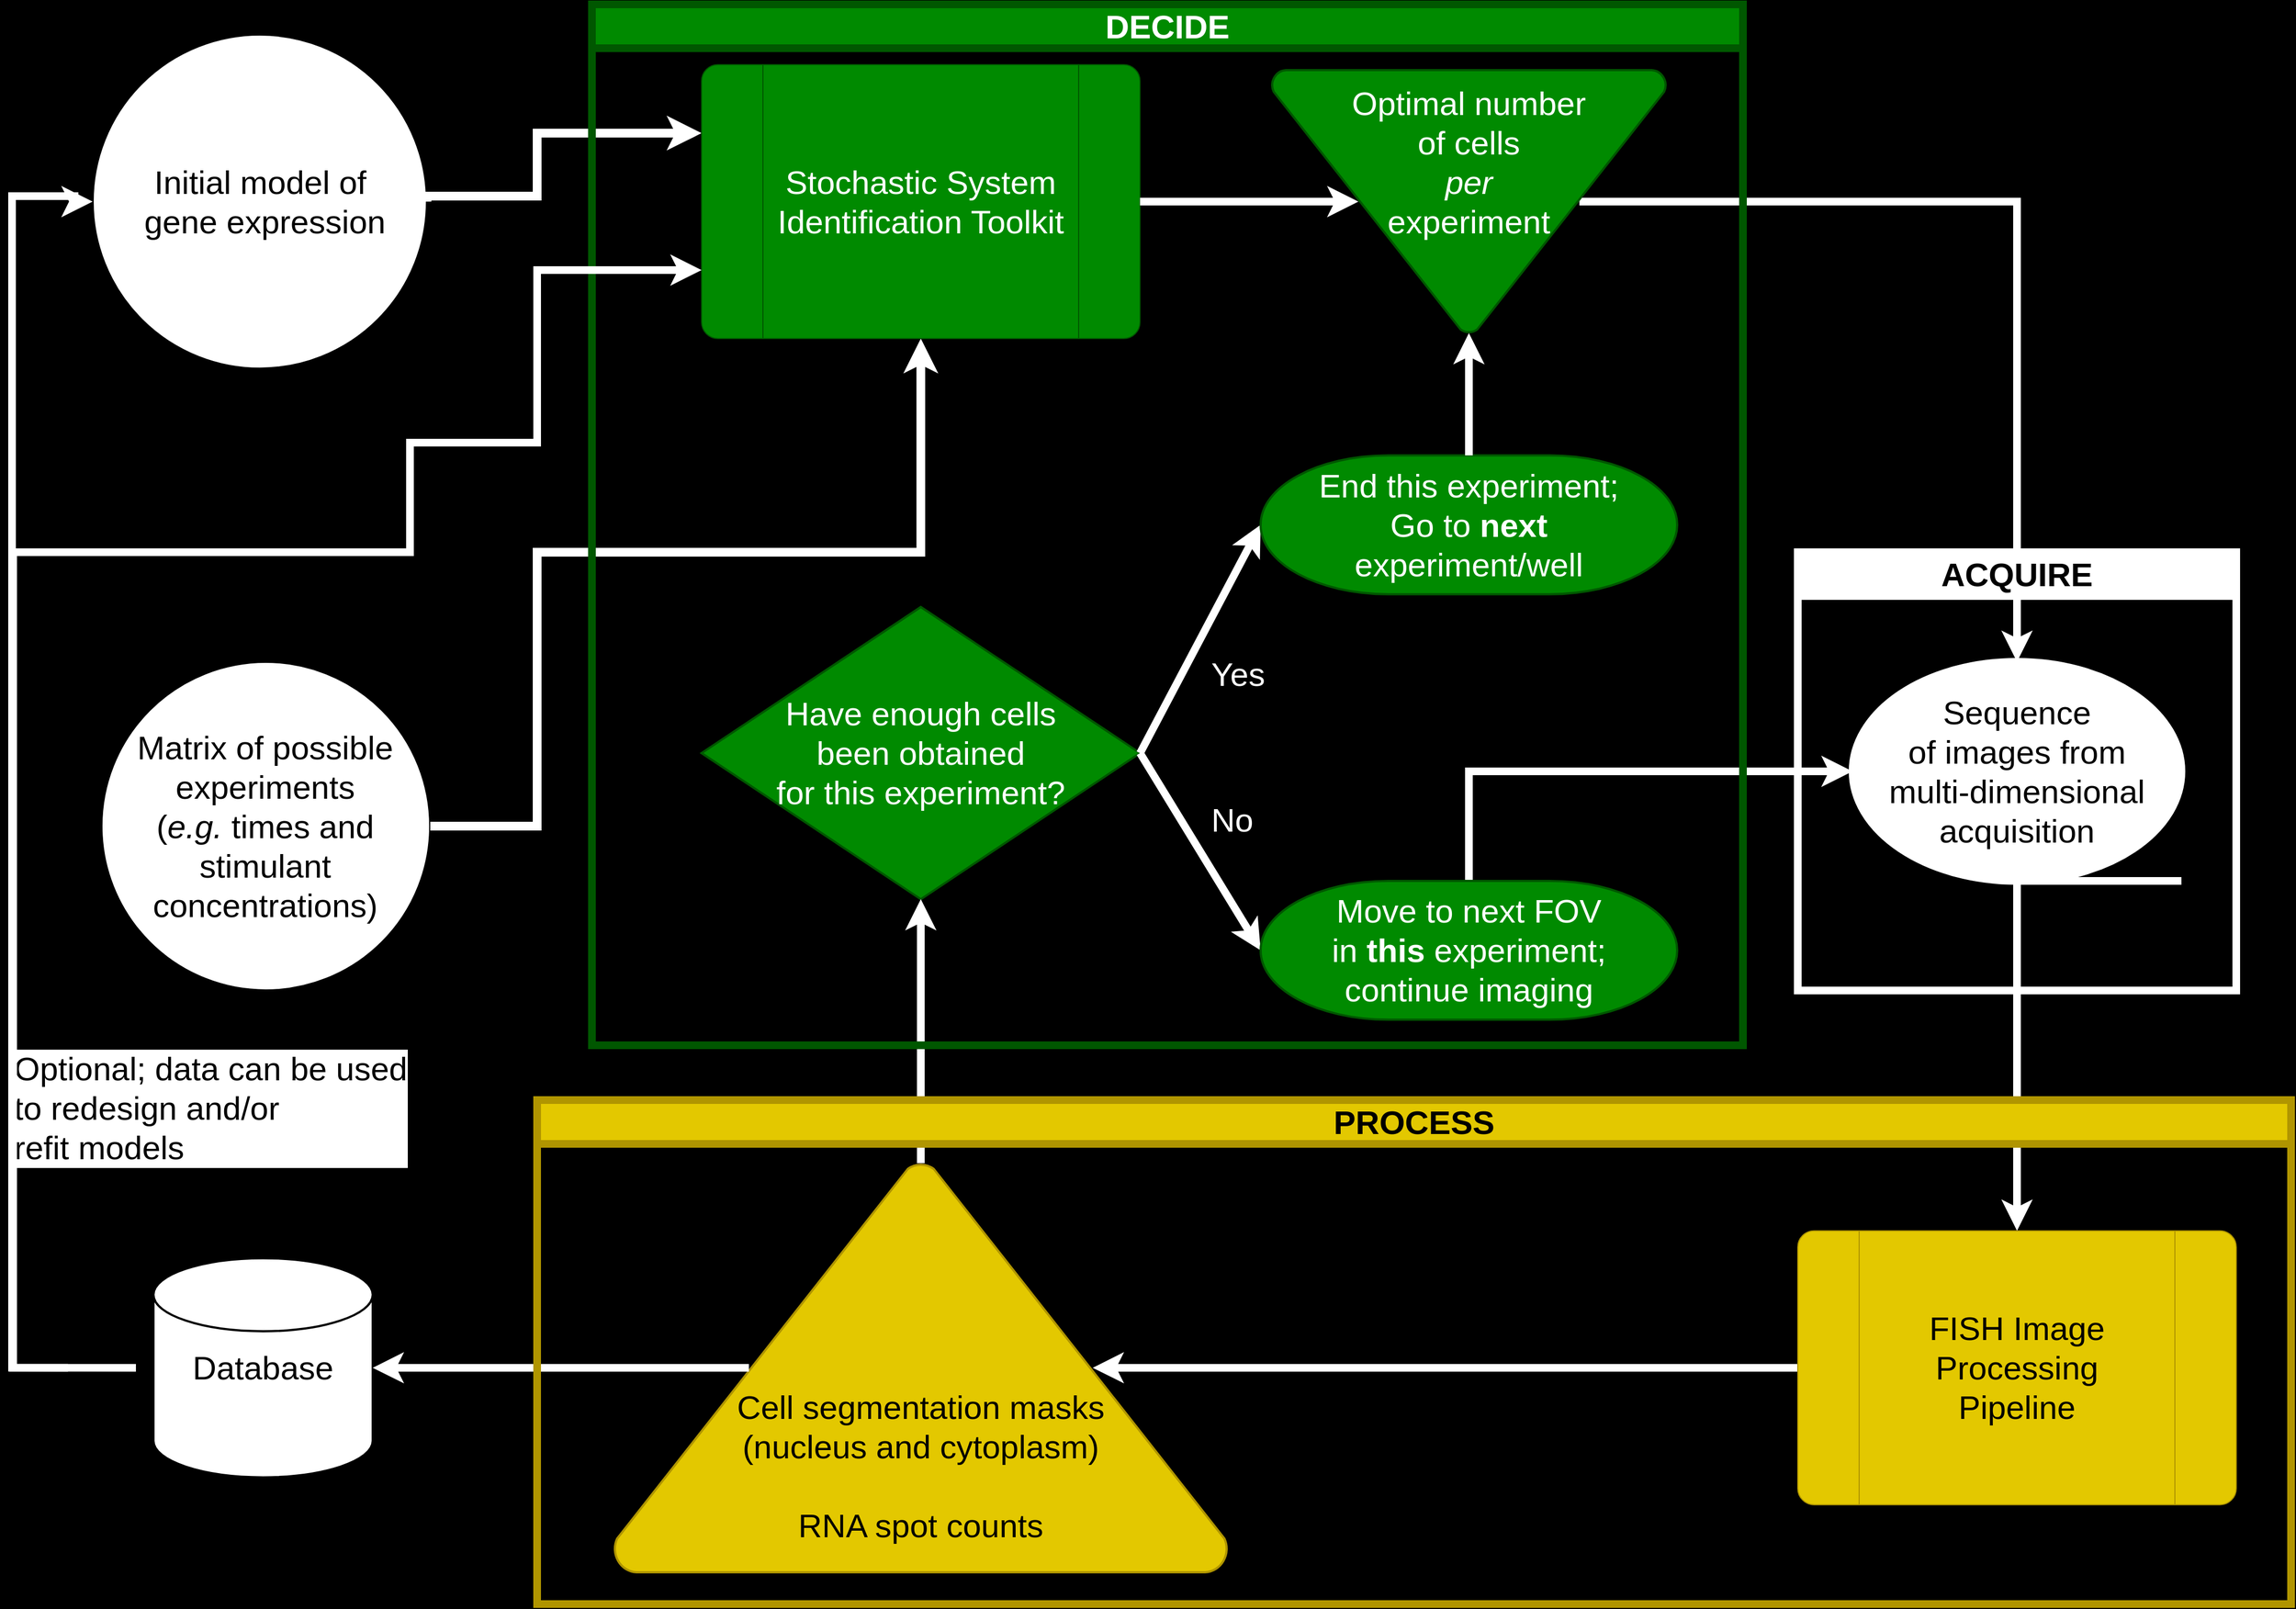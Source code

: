 <mxfile version="22.0.0" type="device">
  <diagram name="Automation" id="t5MYdI0S9n1YzREQCLCV">
    <mxGraphModel dx="2469" dy="1451" grid="1" gridSize="100" guides="1" tooltips="1" connect="1" arrows="1" fold="1" page="1" pageScale="1" pageWidth="1100" pageHeight="850" background="#000000" math="0" shadow="0">
      <root>
        <mxCell id="0" />
        <mxCell id="1" parent="0" />
        <mxCell id="kr50pZpekgrdNaSUegvy-1" value="Have enough cells&lt;br&gt;been obtained&lt;br style=&quot;font-size: 30px;&quot;&gt;for this experiment?" style="strokeWidth=2;html=1;shape=mxgraph.flowchart.decision;whiteSpace=wrap;fontSize=30;aspect=fixed;fillColor=#008a00;fontColor=#ffffff;strokeColor=#005700;" vertex="1" parent="1">
          <mxGeometry x="650" y="650" width="400" height="266.66" as="geometry" />
        </mxCell>
        <mxCell id="kr50pZpekgrdNaSUegvy-2" value="Database" style="strokeWidth=2;html=1;shape=mxgraph.flowchart.database;whiteSpace=wrap;fontSize=30;" vertex="1" parent="1">
          <mxGeometry x="150" y="1244.32" width="200" height="200" as="geometry" />
        </mxCell>
        <mxCell id="kr50pZpekgrdNaSUegvy-3" value="Matrix of possible&lt;br style=&quot;font-size: 30px;&quot;&gt;experiments (&lt;i style=&quot;font-size: 30px;&quot;&gt;e.g.&lt;/i&gt;&amp;nbsp;times and&lt;br style=&quot;font-size: 30px;&quot;&gt;stimulant concentrations)" style="strokeWidth=2;html=1;shape=mxgraph.flowchart.start_1;whiteSpace=wrap;fontSize=30;" vertex="1" parent="1">
          <mxGeometry x="102.49" y="700" width="300" height="300" as="geometry" />
        </mxCell>
        <mxCell id="kr50pZpekgrdNaSUegvy-6" value="&lt;br style=&quot;font-size: 30px;&quot;&gt;&lt;br style=&quot;font-size: 30px;&quot;&gt;&lt;br style=&quot;font-size: 30px;&quot;&gt;&lt;br style=&quot;font-size: 30px;&quot;&gt;&lt;br style=&quot;font-size: 30px;&quot;&gt;&lt;span style=&quot;color: rgb(0, 0, 0); font-family: Helvetica; font-size: 30px; font-style: normal; font-variant-ligatures: normal; font-variant-caps: normal; font-weight: 400; letter-spacing: normal; orphans: 2; text-align: center; text-indent: 0px; text-transform: none; widows: 2; word-spacing: 0px; -webkit-text-stroke-width: 0px; text-decoration-thickness: initial; text-decoration-style: initial; text-decoration-color: initial; float: none; display: inline !important;&quot;&gt;Cell segmentation masks&lt;br style=&quot;font-size: 30px;&quot;&gt;(nucleus and cytoplasm)&lt;/span&gt;&lt;br style=&quot;border-color: var(--border-color); color: rgb(0, 0, 0); font-family: Helvetica; font-size: 30px; font-style: normal; font-variant-ligatures: normal; font-variant-caps: normal; font-weight: 400; letter-spacing: normal; orphans: 2; text-align: center; text-indent: 0px; text-transform: none; widows: 2; word-spacing: 0px; -webkit-text-stroke-width: 0px; text-decoration-thickness: initial; text-decoration-style: initial; text-decoration-color: initial;&quot;&gt;&lt;br style=&quot;border-color: var(--border-color); color: rgb(0, 0, 0); font-family: Helvetica; font-size: 30px; font-style: normal; font-variant-ligatures: normal; font-variant-caps: normal; font-weight: 400; letter-spacing: normal; orphans: 2; text-align: center; text-indent: 0px; text-transform: none; widows: 2; word-spacing: 0px; -webkit-text-stroke-width: 0px; text-decoration-thickness: initial; text-decoration-style: initial; text-decoration-color: initial;&quot;&gt;&lt;span style=&quot;color: rgb(0, 0, 0); font-family: Helvetica; font-size: 30px; font-style: normal; font-variant-ligatures: normal; font-variant-caps: normal; font-weight: 400; letter-spacing: normal; orphans: 2; text-align: center; text-indent: 0px; text-transform: none; widows: 2; word-spacing: 0px; -webkit-text-stroke-width: 0px; text-decoration-thickness: initial; text-decoration-style: initial; text-decoration-color: initial; float: none; display: inline !important;&quot;&gt;RNA spot counts&lt;/span&gt;" style="strokeWidth=2;html=1;shape=mxgraph.flowchart.extract_or_measurement;whiteSpace=wrap;aspect=fixed;fontSize=30;fillColor=#e3c800;fontColor=#000000;strokeColor=#B09500;labelBackgroundColor=none;" vertex="1" parent="1">
          <mxGeometry x="570" y="1157.64" width="560" height="373.36" as="geometry" />
        </mxCell>
        <mxCell id="kr50pZpekgrdNaSUegvy-8" value="Initial model of&lt;br style=&quot;font-size: 30px;&quot;&gt;&amp;nbsp;gene expression" style="strokeWidth=2;html=1;shape=mxgraph.flowchart.start_1;whiteSpace=wrap;fontSize=30;" vertex="1" parent="1">
          <mxGeometry x="94.5" y="127.5" width="304.99" height="304.99" as="geometry" />
        </mxCell>
        <mxCell id="kr50pZpekgrdNaSUegvy-9" value="" style="endArrow=classic;html=1;rounded=0;exitX=1;exitY=0.5;exitDx=0;exitDy=0;exitPerimeter=0;entryX=0;entryY=0.25;entryDx=0;entryDy=0;edgeStyle=orthogonalEdgeStyle;strokeWidth=8;strokeColor=#ffffff;" edge="1" parent="1" source="kr50pZpekgrdNaSUegvy-8" target="kr50pZpekgrdNaSUegvy-7">
          <mxGeometry width="50" height="50" relative="1" as="geometry">
            <mxPoint x="1100" y="750" as="sourcePoint" />
            <mxPoint x="1150" y="700" as="targetPoint" />
            <Array as="points">
              <mxPoint x="500" y="275" />
              <mxPoint x="500" y="218" />
            </Array>
          </mxGeometry>
        </mxCell>
        <mxCell id="kr50pZpekgrdNaSUegvy-10" value="" style="endArrow=classic;html=1;rounded=0;exitX=1;exitY=0.5;exitDx=0;exitDy=0;exitPerimeter=0;entryX=0.5;entryY=1;entryDx=0;entryDy=0;edgeStyle=orthogonalEdgeStyle;strokeWidth=8;strokeColor=#ffffff;" edge="1" parent="1" source="kr50pZpekgrdNaSUegvy-3" target="kr50pZpekgrdNaSUegvy-7">
          <mxGeometry width="50" height="50" relative="1" as="geometry">
            <mxPoint x="1100" y="750" as="sourcePoint" />
            <mxPoint x="1150" y="700" as="targetPoint" />
            <Array as="points">
              <mxPoint x="500" y="850" />
              <mxPoint x="500" y="600" />
              <mxPoint x="850" y="600" />
            </Array>
          </mxGeometry>
        </mxCell>
        <mxCell id="kr50pZpekgrdNaSUegvy-12" value="" style="endArrow=classic;html=1;rounded=0;exitX=0;exitY=0.5;exitDx=0;exitDy=0;entryX=0.78;entryY=0.5;entryDx=0;entryDy=0;entryPerimeter=0;strokeWidth=7;strokeColor=#ffffff;" edge="1" parent="1" source="kr50pZpekgrdNaSUegvy-4" target="kr50pZpekgrdNaSUegvy-6">
          <mxGeometry width="50" height="50" relative="1" as="geometry">
            <mxPoint x="2500" y="1475" as="sourcePoint" />
            <mxPoint x="2269.2" y="1650" as="targetPoint" />
          </mxGeometry>
        </mxCell>
        <mxCell id="kr50pZpekgrdNaSUegvy-13" value="" style="endArrow=classic;html=1;rounded=0;exitX=0.22;exitY=0.5;exitDx=0;exitDy=0;exitPerimeter=0;strokeWidth=7;strokeColor=#ffffff;entryX=1;entryY=0.5;entryDx=0;entryDy=0;entryPerimeter=0;" edge="1" parent="1" source="kr50pZpekgrdNaSUegvy-6" target="kr50pZpekgrdNaSUegvy-2">
          <mxGeometry width="50" height="50" relative="1" as="geometry">
            <mxPoint x="1300" y="1250" as="sourcePoint" />
            <mxPoint x="900" y="1500" as="targetPoint" />
          </mxGeometry>
        </mxCell>
        <mxCell id="kr50pZpekgrdNaSUegvy-14" value="" style="endArrow=classic;html=1;rounded=0;exitX=0.5;exitY=0;exitDx=0;exitDy=0;exitPerimeter=0;entryX=0.5;entryY=1;entryDx=0;entryDy=0;entryPerimeter=0;" edge="1" parent="1" source="kr50pZpekgrdNaSUegvy-6" target="kr50pZpekgrdNaSUegvy-1">
          <mxGeometry width="50" height="50" relative="1" as="geometry">
            <mxPoint x="1300" y="1250" as="sourcePoint" />
            <mxPoint x="1350" y="1200" as="targetPoint" />
          </mxGeometry>
        </mxCell>
        <mxCell id="kr50pZpekgrdNaSUegvy-19" value="Yes" style="endArrow=classic;html=1;rounded=0;strokeWidth=7;strokeColor=#FFFFFF;entryX=0;entryY=0.5;entryDx=0;entryDy=0;entryPerimeter=0;exitX=1;exitY=0.5;exitDx=0;exitDy=0;exitPerimeter=0;fontSize=30;labelPosition=right;verticalLabelPosition=bottom;align=left;verticalAlign=top;spacing=10;labelBackgroundColor=none;fontColor=#ffffff;" edge="1" parent="1" source="kr50pZpekgrdNaSUegvy-1" target="kr50pZpekgrdNaSUegvy-11">
          <mxGeometry width="50" height="50" relative="1" as="geometry">
            <mxPoint x="900" y="850" as="sourcePoint" />
            <mxPoint x="950" y="800" as="targetPoint" />
          </mxGeometry>
        </mxCell>
        <mxCell id="kr50pZpekgrdNaSUegvy-20" value="No" style="endArrow=classic;html=1;rounded=0;strokeWidth=7;strokeColor=#FFFFFF;entryX=0;entryY=0.5;entryDx=0;entryDy=0;entryPerimeter=0;exitX=1;exitY=0.5;exitDx=0;exitDy=0;exitPerimeter=0;fontSize=30;labelPosition=right;verticalLabelPosition=top;align=left;verticalAlign=bottom;spacing=10;labelBackgroundColor=none;fontColor=#ffffff;" edge="1" parent="1" source="kr50pZpekgrdNaSUegvy-1" target="kr50pZpekgrdNaSUegvy-18">
          <mxGeometry width="50" height="50" relative="1" as="geometry">
            <mxPoint x="1350" y="850" as="sourcePoint" />
            <mxPoint x="1450" y="650" as="targetPoint" />
          </mxGeometry>
        </mxCell>
        <mxCell id="kr50pZpekgrdNaSUegvy-21" value="" style="endArrow=classic;html=1;rounded=0;exitX=0.5;exitY=1;exitDx=0;exitDy=0;entryX=0.5;entryY=0;entryDx=0;entryDy=0;strokeWidth=7;strokeColor=#ffffff;exitPerimeter=0;" edge="1" parent="1" source="kr50pZpekgrdNaSUegvy-5" target="kr50pZpekgrdNaSUegvy-4">
          <mxGeometry width="50" height="50" relative="1" as="geometry">
            <mxPoint x="1750" y="1525" as="sourcePoint" />
            <mxPoint x="1302" y="1525" as="targetPoint" />
          </mxGeometry>
        </mxCell>
        <mxCell id="kr50pZpekgrdNaSUegvy-22" value="" style="endArrow=classic;html=1;rounded=0;exitX=0.78;exitY=0.5;exitDx=0;exitDy=0;entryX=0.5;entryY=0;entryDx=0;entryDy=0;strokeWidth=7;strokeColor=#ffffff;exitPerimeter=0;entryPerimeter=0;edgeStyle=orthogonalEdgeStyle;" edge="1" parent="1" source="kr50pZpekgrdNaSUegvy-16" target="kr50pZpekgrdNaSUegvy-5">
          <mxGeometry width="50" height="50" relative="1" as="geometry">
            <mxPoint x="1950" y="1050" as="sourcePoint" />
            <mxPoint x="1950" y="1400" as="targetPoint" />
          </mxGeometry>
        </mxCell>
        <mxCell id="kr50pZpekgrdNaSUegvy-23" value="" style="endArrow=classic;html=1;rounded=0;exitX=0.5;exitY=0;exitDx=0;exitDy=0;entryX=0;entryY=0.5;entryDx=0;entryDy=0;strokeWidth=7;strokeColor=#ffffff;exitPerimeter=0;entryPerimeter=0;edgeStyle=orthogonalEdgeStyle;" edge="1" parent="1" source="kr50pZpekgrdNaSUegvy-18" target="kr50pZpekgrdNaSUegvy-5">
          <mxGeometry width="50" height="50" relative="1" as="geometry">
            <mxPoint x="1950" y="495" as="sourcePoint" />
            <mxPoint x="1950" y="850" as="targetPoint" />
          </mxGeometry>
        </mxCell>
        <mxCell id="kr50pZpekgrdNaSUegvy-24" value="" style="endArrow=classic;html=1;rounded=0;entryX=0.5;entryY=1;entryDx=0;entryDy=0;entryPerimeter=0;strokeWidth=7;strokeColor=#ffffff;" edge="1" parent="1" source="kr50pZpekgrdNaSUegvy-6" target="kr50pZpekgrdNaSUegvy-1">
          <mxGeometry width="50" height="50" relative="1" as="geometry">
            <mxPoint x="1750" y="1458" as="sourcePoint" />
            <mxPoint x="1307" y="1458" as="targetPoint" />
          </mxGeometry>
        </mxCell>
        <mxCell id="kr50pZpekgrdNaSUegvy-25" value="ACQUIRE" style="swimlane;whiteSpace=wrap;html=1;strokeColor=#ffffff;strokeWidth=7;fontSize=30;autosize=1;resizeHeight=0;labelPadding=8;collapsible=0;startSize=40;" vertex="1" parent="1">
          <mxGeometry x="1650" y="600" width="400" height="400" as="geometry" />
        </mxCell>
        <mxCell id="kr50pZpekgrdNaSUegvy-5" value="Sequence&lt;br&gt;of images from&lt;br style=&quot;font-size: 30px;&quot;&gt;multi-dimensional acquisition" style="strokeWidth=7;html=1;shape=mxgraph.flowchart.sequential_data;whiteSpace=wrap;strokeColor=#ffffff;fontSize=30;" vertex="1" parent="kr50pZpekgrdNaSUegvy-25">
          <mxGeometry x="50" y="100" width="300" height="200" as="geometry" />
        </mxCell>
        <mxCell id="kr50pZpekgrdNaSUegvy-26" value="PROCESS" style="swimlane;whiteSpace=wrap;html=1;strokeColor=#B09500;strokeWidth=7;fontSize=30;autosize=1;resizeHeight=0;labelPadding=4;collapsible=0;startSize=40;fillColor=#e3c800;fontColor=#000000;" vertex="1" parent="1">
          <mxGeometry x="500" y="1100" width="1600" height="460" as="geometry" />
        </mxCell>
        <mxCell id="kr50pZpekgrdNaSUegvy-4" value="FISH Image Processing&lt;br style=&quot;font-size: 30px;&quot;&gt;Pipeline" style="verticalLabelPosition=middle;verticalAlign=middle;html=1;shape=process;whiteSpace=wrap;rounded=1;size=0.14;arcSize=6;labelPosition=center;align=center;fontSize=30;fillColor=#e3c800;fontColor=#000000;strokeColor=#B09500;" vertex="1" parent="kr50pZpekgrdNaSUegvy-26">
          <mxGeometry x="1150" y="119.32" width="400" height="250" as="geometry" />
        </mxCell>
        <mxCell id="kr50pZpekgrdNaSUegvy-28" value="DECIDE" style="swimlane;whiteSpace=wrap;html=1;strokeColor=#005700;strokeWidth=7;fontSize=30;autosize=1;resizeHeight=0;labelPadding=8;collapsible=0;startSize=40;fillColor=#008a00;fontColor=#ffffff;" vertex="1" parent="1">
          <mxGeometry x="550" y="100" width="1050" height="950" as="geometry" />
        </mxCell>
        <mxCell id="kr50pZpekgrdNaSUegvy-7" value="Stochastic System&lt;br style=&quot;font-size: 30px;&quot;&gt;Identification Toolkit" style="verticalLabelPosition=middle;verticalAlign=middle;html=1;shape=process;whiteSpace=wrap;rounded=1;size=0.14;arcSize=6;labelPosition=center;align=center;fontSize=30;fillColor=#008a00;fontColor=#ffffff;strokeColor=#005700;" vertex="1" parent="kr50pZpekgrdNaSUegvy-28">
          <mxGeometry x="100" y="54.99" width="400" height="250" as="geometry" />
        </mxCell>
        <mxCell id="kr50pZpekgrdNaSUegvy-16" value="&lt;span style=&quot;font-family: Helvetica; font-size: 30px; font-variant-ligatures: normal; font-variant-caps: normal; font-weight: 400; letter-spacing: normal; orphans: 2; text-align: center; text-indent: 0px; text-transform: none; widows: 2; word-spacing: 0px; -webkit-text-stroke-width: 0px; text-decoration-thickness: initial; text-decoration-style: initial; text-decoration-color: initial; float: none; display: inline !important;&quot;&gt;&lt;br&gt;&lt;br&gt;Optimal number&lt;br&gt;of cells&lt;br&gt;&lt;/span&gt;&lt;span style=&quot;font-family: Helvetica; font-size: 30px; font-variant-ligatures: normal; font-variant-caps: normal; font-weight: 400; letter-spacing: normal; orphans: 2; text-align: center; text-indent: 0px; text-transform: none; widows: 2; word-spacing: 0px; -webkit-text-stroke-width: 0px; text-decoration-thickness: initial; text-decoration-style: initial; text-decoration-color: initial; float: none; display: inline !important;&quot;&gt;&lt;i style=&quot;font-size: 30px;&quot;&gt;per&lt;br&gt;&lt;/i&gt;experiment&lt;br style=&quot;font-size: 30px;&quot;&gt;&lt;br style=&quot;font-size: 30px;&quot;&gt;&lt;br style=&quot;font-size: 30px;&quot;&gt;&lt;br style=&quot;font-size: 30px;&quot;&gt;&lt;br style=&quot;font-size: 30px;&quot;&gt;&lt;/span&gt;" style="strokeWidth=2;html=1;shape=mxgraph.flowchart.extract_or_measurement;whiteSpace=wrap;aspect=fixed;flipV=1;fontSize=30;fillColor=#008a00;fontColor=#ffffff;strokeColor=#005700;labelBackgroundColor=none;" vertex="1" parent="kr50pZpekgrdNaSUegvy-28">
          <mxGeometry x="620" y="59.98" width="360" height="240.02" as="geometry" />
        </mxCell>
        <mxCell id="kr50pZpekgrdNaSUegvy-17" value="" style="endArrow=classic;html=1;rounded=0;exitX=1;exitY=0.5;exitDx=0;exitDy=0;entryX=0.22;entryY=0.5;entryDx=0;entryDy=0;entryPerimeter=0;strokeWidth=7;strokeColor=#ffffff;" edge="1" parent="kr50pZpekgrdNaSUegvy-28" source="kr50pZpekgrdNaSUegvy-7" target="kr50pZpekgrdNaSUegvy-16">
          <mxGeometry width="50" height="50" relative="1" as="geometry">
            <mxPoint x="750" y="450" as="sourcePoint" />
            <mxPoint x="800" y="400" as="targetPoint" />
          </mxGeometry>
        </mxCell>
        <mxCell id="kr50pZpekgrdNaSUegvy-11" value="End this experiment;&lt;br style=&quot;font-size: 30px;&quot;&gt;Go to &lt;b&gt;next&lt;br&gt;&lt;/b&gt;experiment/well" style="strokeWidth=2;html=1;shape=mxgraph.flowchart.terminator;whiteSpace=wrap;fontSize=30;aspect=fixed;fillColor=#008a00;fontColor=#ffffff;strokeColor=#005700;" vertex="1" parent="kr50pZpekgrdNaSUegvy-28">
          <mxGeometry x="610" y="411.68" width="380" height="126.64" as="geometry" />
        </mxCell>
        <mxCell id="kr50pZpekgrdNaSUegvy-30" value="" style="endArrow=classic;html=1;rounded=0;exitX=0.5;exitY=0;exitDx=0;exitDy=0;entryX=0.5;entryY=0;entryDx=0;entryDy=0;strokeWidth=7;strokeColor=#ffffff;exitPerimeter=0;entryPerimeter=0;" edge="1" parent="kr50pZpekgrdNaSUegvy-28" source="kr50pZpekgrdNaSUegvy-11" target="kr50pZpekgrdNaSUegvy-16">
          <mxGeometry width="50" height="50" relative="1" as="geometry">
            <mxPoint x="1001" y="280" as="sourcePoint" />
            <mxPoint x="1400" y="700" as="targetPoint" />
          </mxGeometry>
        </mxCell>
        <mxCell id="kr50pZpekgrdNaSUegvy-18" value="Move to next FOV&lt;br&gt;in &lt;b&gt;this&lt;/b&gt; experiment;&lt;br style=&quot;font-size: 30px;&quot;&gt;continue imaging" style="strokeWidth=2;html=1;shape=mxgraph.flowchart.terminator;whiteSpace=wrap;fontSize=30;aspect=fixed;fillColor=#008a00;fontColor=#ffffff;strokeColor=#005700;" vertex="1" parent="kr50pZpekgrdNaSUegvy-28">
          <mxGeometry x="610" y="800" width="380" height="126.64" as="geometry" />
        </mxCell>
        <mxCell id="kr50pZpekgrdNaSUegvy-31" value="Optional; data can be used&lt;br&gt;to redesign and/or&lt;br&gt;refit models" style="endArrow=classic;html=1;rounded=0;exitX=0;exitY=0.5;exitDx=0;exitDy=0;exitPerimeter=0;strokeWidth=7;strokeColor=#ffffff;edgeStyle=orthogonalEdgeStyle;fontSize=30;labelPosition=right;verticalLabelPosition=bottom;align=left;verticalAlign=top;spacingBottom=20;spacingTop=220;entryX=0;entryY=0.5;entryDx=0;entryDy=0;entryPerimeter=0;" edge="1" parent="1" target="kr50pZpekgrdNaSUegvy-8">
          <mxGeometry width="50" height="50" relative="1" as="geometry">
            <mxPoint x="134" y="1344.32" as="sourcePoint" />
            <mxPoint x="78.5" y="279.995" as="targetPoint" />
            <Array as="points">
              <mxPoint x="21" y="1344" />
              <mxPoint x="21" y="275" />
              <mxPoint x="78" y="275" />
              <mxPoint x="78" y="280" />
            </Array>
          </mxGeometry>
        </mxCell>
        <mxCell id="kr50pZpekgrdNaSUegvy-33" value="" style="endArrow=classic;html=1;rounded=0;exitX=0;exitY=0.5;exitDx=0;exitDy=0;exitPerimeter=0;strokeWidth=7;strokeColor=#ffffff;entryX=0;entryY=0.75;entryDx=0;entryDy=0;edgeStyle=orthogonalEdgeStyle;fontSize=30;labelPosition=right;verticalLabelPosition=bottom;align=left;verticalAlign=top;spacingBottom=20;spacingTop=220;" edge="1" parent="1" target="kr50pZpekgrdNaSUegvy-7">
          <mxGeometry width="50" height="50" relative="1" as="geometry">
            <mxPoint x="72" y="1344.32" as="sourcePoint" />
            <mxPoint x="634" y="342.49" as="targetPoint" />
            <Array as="points">
              <mxPoint x="22" y="1344" />
              <mxPoint x="22" y="600" />
              <mxPoint x="384" y="600" />
              <mxPoint x="384" y="500" />
              <mxPoint x="500" y="500" />
              <mxPoint x="500" y="342" />
            </Array>
          </mxGeometry>
        </mxCell>
      </root>
    </mxGraphModel>
  </diagram>
</mxfile>
